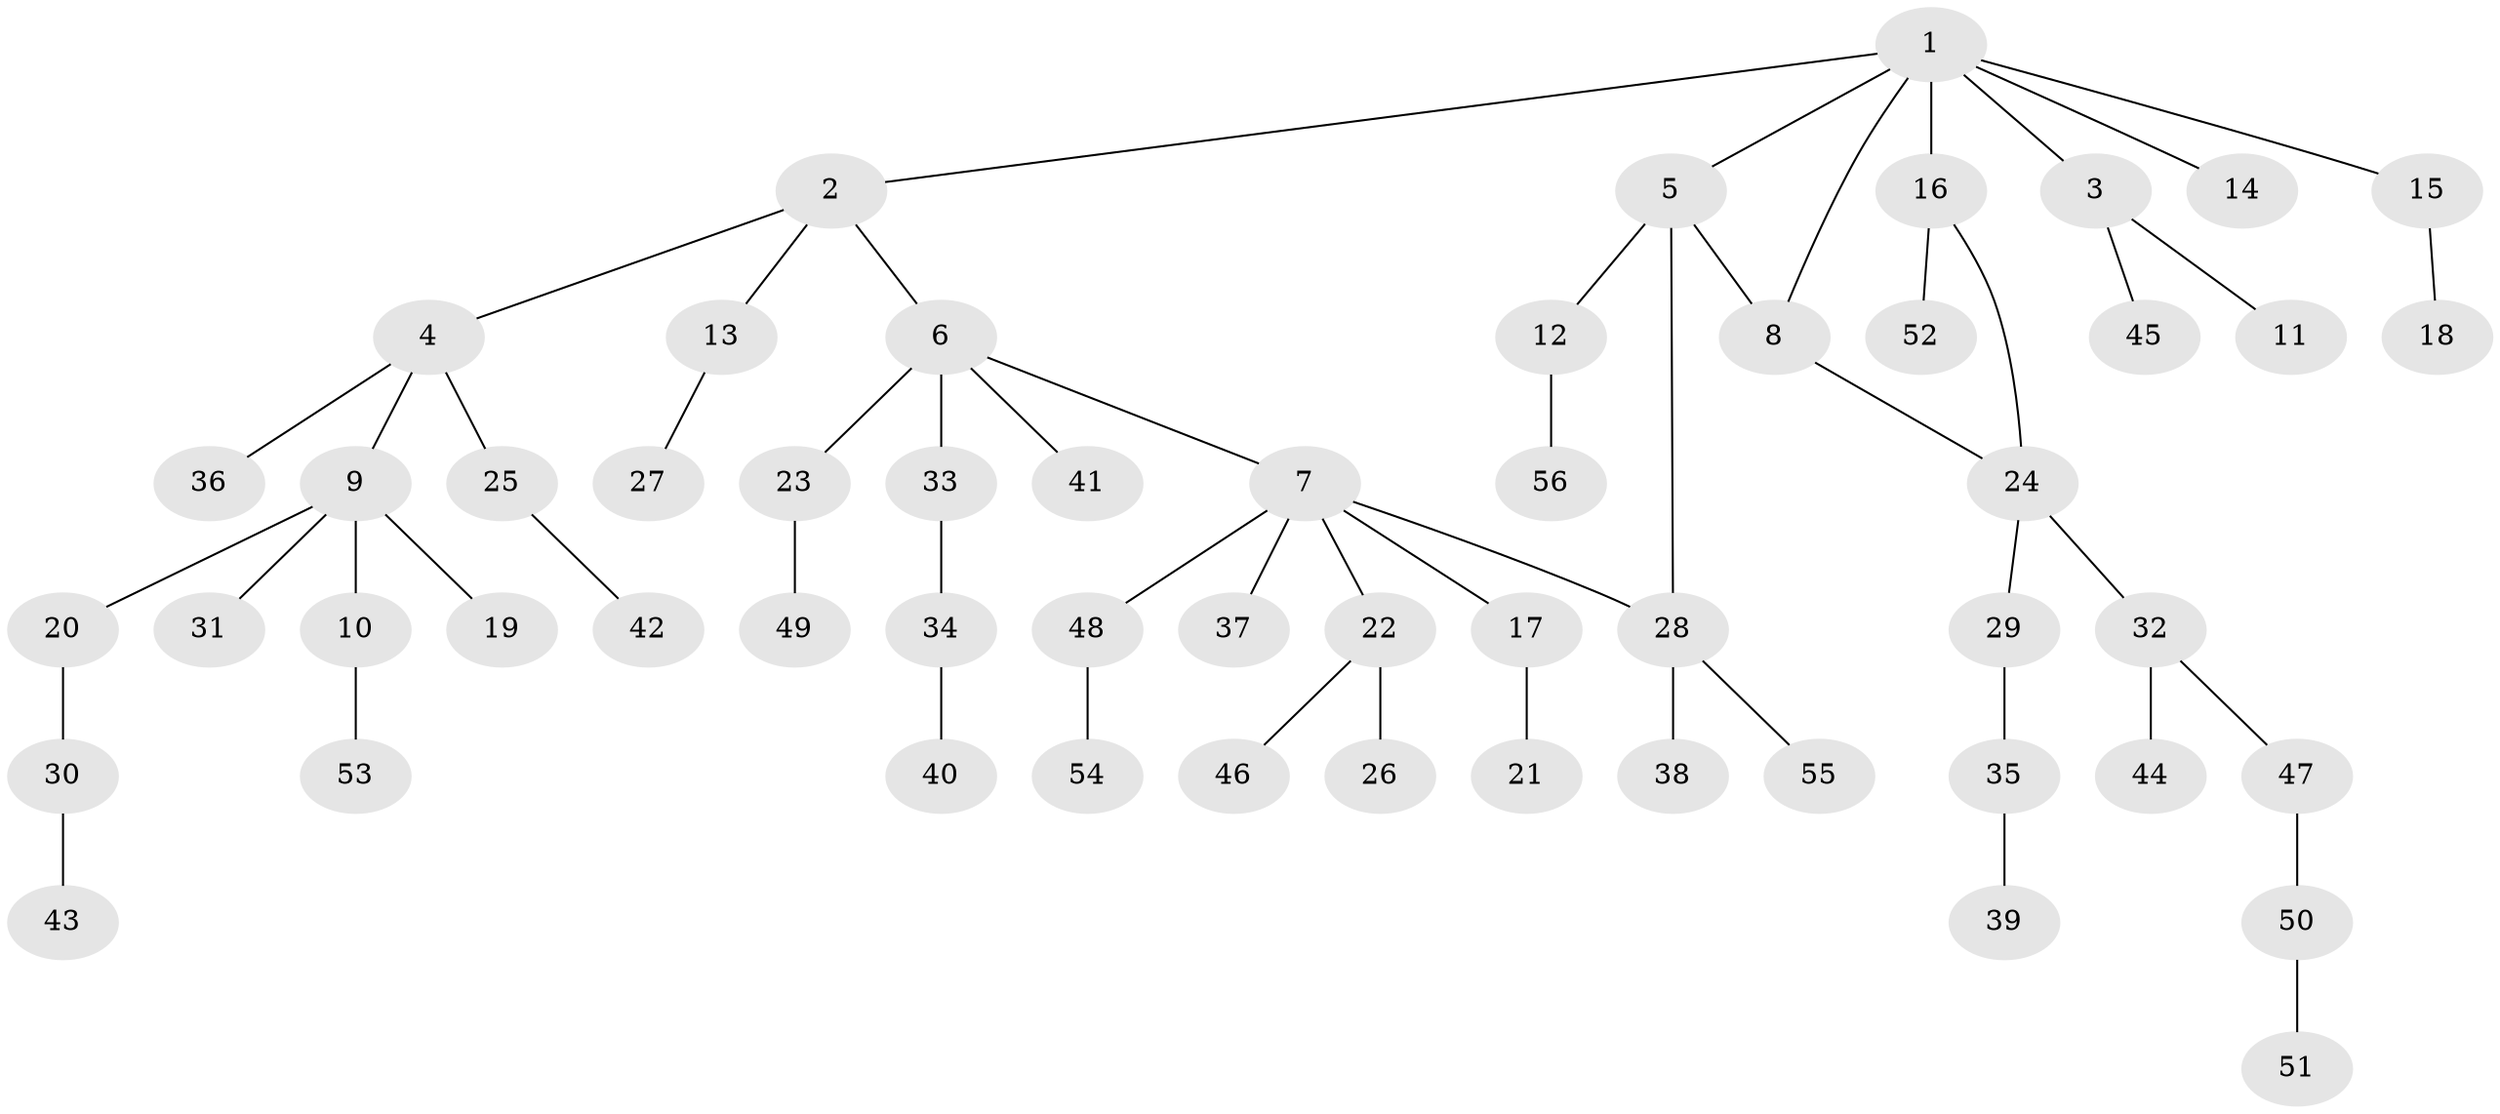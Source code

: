 // Generated by graph-tools (version 1.1) at 2025/34/03/09/25 02:34:22]
// undirected, 56 vertices, 58 edges
graph export_dot {
graph [start="1"]
  node [color=gray90,style=filled];
  1;
  2;
  3;
  4;
  5;
  6;
  7;
  8;
  9;
  10;
  11;
  12;
  13;
  14;
  15;
  16;
  17;
  18;
  19;
  20;
  21;
  22;
  23;
  24;
  25;
  26;
  27;
  28;
  29;
  30;
  31;
  32;
  33;
  34;
  35;
  36;
  37;
  38;
  39;
  40;
  41;
  42;
  43;
  44;
  45;
  46;
  47;
  48;
  49;
  50;
  51;
  52;
  53;
  54;
  55;
  56;
  1 -- 2;
  1 -- 3;
  1 -- 5;
  1 -- 14;
  1 -- 15;
  1 -- 16;
  1 -- 8;
  2 -- 4;
  2 -- 6;
  2 -- 13;
  3 -- 11;
  3 -- 45;
  4 -- 9;
  4 -- 25;
  4 -- 36;
  5 -- 8;
  5 -- 12;
  5 -- 28;
  6 -- 7;
  6 -- 23;
  6 -- 33;
  6 -- 41;
  7 -- 17;
  7 -- 22;
  7 -- 28;
  7 -- 37;
  7 -- 48;
  8 -- 24;
  9 -- 10;
  9 -- 19;
  9 -- 20;
  9 -- 31;
  10 -- 53;
  12 -- 56;
  13 -- 27;
  15 -- 18;
  16 -- 24;
  16 -- 52;
  17 -- 21;
  20 -- 30;
  22 -- 26;
  22 -- 46;
  23 -- 49;
  24 -- 29;
  24 -- 32;
  25 -- 42;
  28 -- 38;
  28 -- 55;
  29 -- 35;
  30 -- 43;
  32 -- 44;
  32 -- 47;
  33 -- 34;
  34 -- 40;
  35 -- 39;
  47 -- 50;
  48 -- 54;
  50 -- 51;
}

